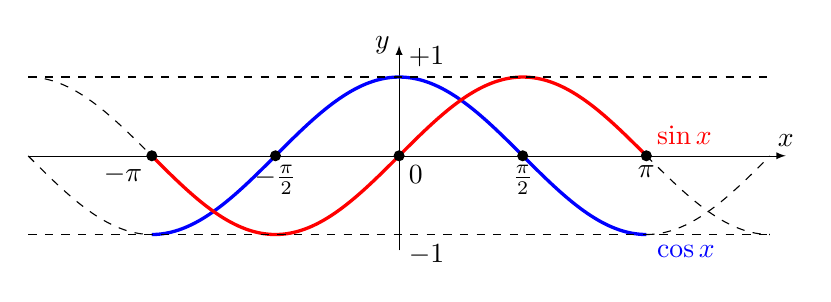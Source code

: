 \begin{tikzpicture}

	\draw[->,>=latex, black, very thin] (-4.71,0) -- (4.91,0) node[above] {$x$};
	\draw[->,>=latex, black, very thin] (0,-1.2) -- (0,1.4) node[left] {$y$};

	\draw[domain=-3.14:3.14, blue,very thick,samples=200, smooth] plot (\x,{cos(\x r)}) node[below right] {$\cos x$};
	\draw[domain=-3.14:3.14, red,very thick, samples=200, smooth] plot (\x,{sin(\x r)}) node[above right] {$\sin x$};

	\draw[domain=3.14:4.71, black, dashed, samples=50, smooth] plot (\x,{cos(\x r)}) ;
	\draw[domain=3.14:4.71, black, dashed, samples=50, smooth] plot (\x,{sin(\x r)});


	\draw[domain=-4.71:-3.14, black, dashed, samples=50, smooth] plot (\x,{cos(\x r)}) ;
	\draw[domain=-4.71:-3.14, black, dashed, samples=50, smooth] plot (\x,{sin(\x r)});

	\draw[dashed] (-4.71,1) -- (4.71,1);
	\draw[dashed] (-4.71,-1) -- (4.71,-1);

    %\draw[color=blue] plot[id=sin] function{sin(x)}  node[right] {$f(x) = \sin x$};

	\fill (0,0) circle (2pt) node[below right] {$0$};
	\fill (3.14,0) circle (2pt) node[below] {$\pi$};
	\fill (1.57,0) circle (2pt) node[below] {$\frac\pi2$};
	\fill (-3.14,0) circle (2pt) node[below left] {$-\pi$};
	\fill (-1.57,0) circle (2pt) node[below] {$-\frac\pi2$};

   \node[above right] at (0,1) {$+1$};
   \node[below right] at (0,-1) {$-1$};

\end{tikzpicture}
